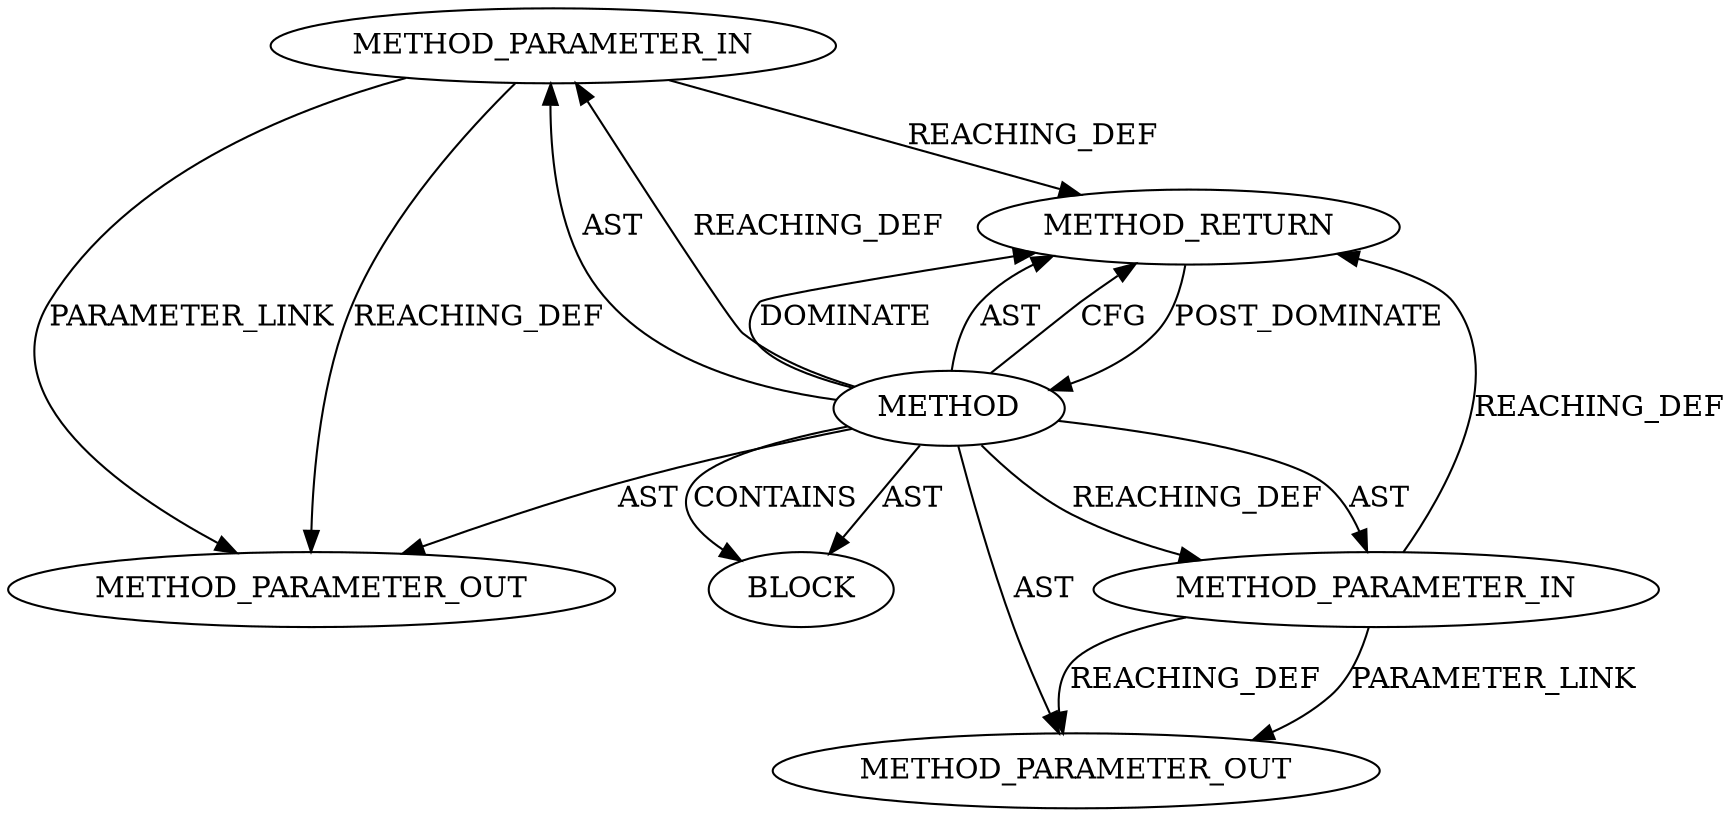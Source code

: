 digraph {
  2575 [label=METHOD_PARAMETER_IN ORDER=1 CODE="p1" IS_VARIADIC=false TYPE_FULL_NAME="ANY" EVALUATION_STRATEGY="BY_VALUE" INDEX=1 NAME="p1"]
  2942 [label=METHOD_PARAMETER_OUT ORDER=2 CODE="p2" IS_VARIADIC=false TYPE_FULL_NAME="ANY" EVALUATION_STRATEGY="BY_VALUE" INDEX=2 NAME="p2"]
  2577 [label=BLOCK ORDER=1 ARGUMENT_INDEX=1 CODE="<empty>" TYPE_FULL_NAME="ANY"]
  2941 [label=METHOD_PARAMETER_OUT ORDER=1 CODE="p1" IS_VARIADIC=false TYPE_FULL_NAME="ANY" EVALUATION_STRATEGY="BY_VALUE" INDEX=1 NAME="p1"]
  2578 [label=METHOD_RETURN ORDER=2 CODE="RET" TYPE_FULL_NAME="ANY" EVALUATION_STRATEGY="BY_VALUE"]
  2576 [label=METHOD_PARAMETER_IN ORDER=2 CODE="p2" IS_VARIADIC=false TYPE_FULL_NAME="ANY" EVALUATION_STRATEGY="BY_VALUE" INDEX=2 NAME="p2"]
  2574 [label=METHOD AST_PARENT_TYPE="NAMESPACE_BLOCK" AST_PARENT_FULL_NAME="<global>" ORDER=0 CODE="<empty>" FULL_NAME="skb_clone" IS_EXTERNAL=true FILENAME="<empty>" SIGNATURE="" NAME="skb_clone"]
  2575 -> 2578 [label=REACHING_DEF VARIABLE="p1"]
  2575 -> 2941 [label=REACHING_DEF VARIABLE="p1"]
  2574 -> 2577 [label=AST ]
  2575 -> 2941 [label=PARAMETER_LINK ]
  2574 -> 2578 [label=DOMINATE ]
  2574 -> 2941 [label=AST ]
  2574 -> 2578 [label=AST ]
  2574 -> 2575 [label=AST ]
  2576 -> 2942 [label=PARAMETER_LINK ]
  2578 -> 2574 [label=POST_DOMINATE ]
  2574 -> 2575 [label=REACHING_DEF VARIABLE=""]
  2576 -> 2578 [label=REACHING_DEF VARIABLE="p2"]
  2574 -> 2577 [label=CONTAINS ]
  2574 -> 2576 [label=REACHING_DEF VARIABLE=""]
  2576 -> 2942 [label=REACHING_DEF VARIABLE="p2"]
  2574 -> 2578 [label=CFG ]
  2574 -> 2576 [label=AST ]
  2574 -> 2942 [label=AST ]
}
